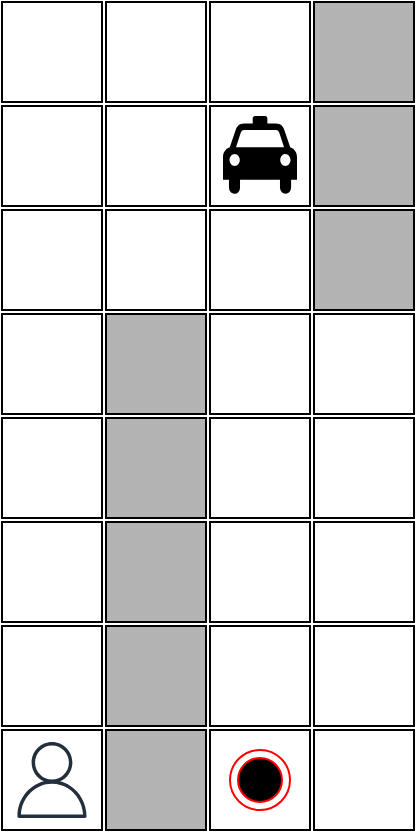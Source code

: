 <mxfile version="19.0.2" type="device"><diagram id="tNJmBUoDxnqjJc0c00nP" name="Page-1"><mxGraphModel dx="1422" dy="873" grid="1" gridSize="10" guides="1" tooltips="1" connect="1" arrows="1" fold="1" page="1" pageScale="1" pageWidth="850" pageHeight="1100" math="0" shadow="0"><root><mxCell id="0"/><mxCell id="1" parent="0"/><mxCell id="kb47WbbnUSf2NKxiao4H-1" value="" style="whiteSpace=wrap;html=1;aspect=fixed;" parent="1" vertex="1"><mxGeometry x="230" y="660" width="50" height="50" as="geometry"/></mxCell><mxCell id="kb47WbbnUSf2NKxiao4H-2" value="" style="whiteSpace=wrap;html=1;aspect=fixed;" parent="1" vertex="1"><mxGeometry x="282" y="660" width="50" height="50" as="geometry"/></mxCell><mxCell id="kb47WbbnUSf2NKxiao4H-3" value="" style="whiteSpace=wrap;html=1;aspect=fixed;" parent="1" vertex="1"><mxGeometry x="334" y="660" width="50" height="50" as="geometry"/></mxCell><mxCell id="kb47WbbnUSf2NKxiao4H-4" value="" style="whiteSpace=wrap;html=1;aspect=fixed;fillColor=#B3B3B3;" parent="1" vertex="1"><mxGeometry x="386" y="660" width="50" height="50" as="geometry"/></mxCell><mxCell id="kb47WbbnUSf2NKxiao4H-5" value="" style="whiteSpace=wrap;html=1;aspect=fixed;" parent="1" vertex="1"><mxGeometry x="230" y="712" width="50" height="50" as="geometry"/></mxCell><mxCell id="kb47WbbnUSf2NKxiao4H-6" value="" style="whiteSpace=wrap;html=1;aspect=fixed;" parent="1" vertex="1"><mxGeometry x="282" y="712" width="50" height="50" as="geometry"/></mxCell><mxCell id="kb47WbbnUSf2NKxiao4H-7" value="" style="whiteSpace=wrap;html=1;aspect=fixed;" parent="1" vertex="1"><mxGeometry x="334" y="712" width="50" height="50" as="geometry"/></mxCell><mxCell id="kb47WbbnUSf2NKxiao4H-8" value="" style="whiteSpace=wrap;html=1;aspect=fixed;fillColor=#B3B3B3;" parent="1" vertex="1"><mxGeometry x="386" y="712" width="50" height="50" as="geometry"/></mxCell><mxCell id="kb47WbbnUSf2NKxiao4H-9" value="" style="whiteSpace=wrap;html=1;aspect=fixed;" parent="1" vertex="1"><mxGeometry x="230" y="764" width="50" height="50" as="geometry"/></mxCell><mxCell id="kb47WbbnUSf2NKxiao4H-10" value="" style="whiteSpace=wrap;html=1;aspect=fixed;" parent="1" vertex="1"><mxGeometry x="282" y="764" width="50" height="50" as="geometry"/></mxCell><mxCell id="kb47WbbnUSf2NKxiao4H-11" value="" style="whiteSpace=wrap;html=1;aspect=fixed;" parent="1" vertex="1"><mxGeometry x="334" y="764" width="50" height="50" as="geometry"/></mxCell><mxCell id="kb47WbbnUSf2NKxiao4H-12" value="" style="whiteSpace=wrap;html=1;aspect=fixed;fillColor=#B3B3B3;" parent="1" vertex="1"><mxGeometry x="386" y="764" width="50" height="50" as="geometry"/></mxCell><mxCell id="kb47WbbnUSf2NKxiao4H-13" value="" style="shape=mxgraph.signs.transportation.taxi;html=1;pointerEvents=1;fillColor=#000000;strokeColor=none;verticalLabelPosition=bottom;verticalAlign=top;align=center;" parent="1" vertex="1"><mxGeometry x="340.5" y="717" width="37" height="40" as="geometry"/></mxCell><mxCell id="kb47WbbnUSf2NKxiao4H-23" value="" style="whiteSpace=wrap;html=1;aspect=fixed;" parent="1" vertex="1"><mxGeometry x="230" y="816" width="50" height="50" as="geometry"/></mxCell><mxCell id="kb47WbbnUSf2NKxiao4H-24" value="" style="whiteSpace=wrap;html=1;aspect=fixed;fillColor=#B3B3B3;" parent="1" vertex="1"><mxGeometry x="282" y="816" width="50" height="50" as="geometry"/></mxCell><mxCell id="kb47WbbnUSf2NKxiao4H-25" value="" style="whiteSpace=wrap;html=1;aspect=fixed;" parent="1" vertex="1"><mxGeometry x="334" y="816" width="50" height="50" as="geometry"/></mxCell><mxCell id="kb47WbbnUSf2NKxiao4H-26" value="" style="whiteSpace=wrap;html=1;aspect=fixed;fillColor=#FFFFFF;" parent="1" vertex="1"><mxGeometry x="386" y="816" width="50" height="50" as="geometry"/></mxCell><mxCell id="kb47WbbnUSf2NKxiao4H-30" value="" style="whiteSpace=wrap;html=1;aspect=fixed;" parent="1" vertex="1"><mxGeometry x="230" y="868" width="50" height="50" as="geometry"/></mxCell><mxCell id="kb47WbbnUSf2NKxiao4H-31" value="" style="whiteSpace=wrap;html=1;aspect=fixed;fillColor=#B3B3B3;" parent="1" vertex="1"><mxGeometry x="282" y="868" width="50" height="50" as="geometry"/></mxCell><mxCell id="kb47WbbnUSf2NKxiao4H-32" value="" style="whiteSpace=wrap;html=1;aspect=fixed;" parent="1" vertex="1"><mxGeometry x="334" y="868" width="50" height="50" as="geometry"/></mxCell><mxCell id="kb47WbbnUSf2NKxiao4H-33" value="" style="whiteSpace=wrap;html=1;aspect=fixed;fillColor=#FFFFFF;" parent="1" vertex="1"><mxGeometry x="386" y="868" width="50" height="50" as="geometry"/></mxCell><mxCell id="1towVgMfn-rUhUeNCm9Z-1" value="" style="whiteSpace=wrap;html=1;aspect=fixed;" vertex="1" parent="1"><mxGeometry x="230" y="920" width="50" height="50" as="geometry"/></mxCell><mxCell id="1towVgMfn-rUhUeNCm9Z-2" value="" style="whiteSpace=wrap;html=1;aspect=fixed;fillColor=#B3B3B3;" vertex="1" parent="1"><mxGeometry x="282" y="920" width="50" height="50" as="geometry"/></mxCell><mxCell id="1towVgMfn-rUhUeNCm9Z-3" value="" style="whiteSpace=wrap;html=1;aspect=fixed;" vertex="1" parent="1"><mxGeometry x="334" y="920" width="50" height="50" as="geometry"/></mxCell><mxCell id="1towVgMfn-rUhUeNCm9Z-4" value="" style="whiteSpace=wrap;html=1;aspect=fixed;fillColor=#FFFFFF;" vertex="1" parent="1"><mxGeometry x="386" y="920" width="50" height="50" as="geometry"/></mxCell><mxCell id="1towVgMfn-rUhUeNCm9Z-6" value="" style="whiteSpace=wrap;html=1;aspect=fixed;" vertex="1" parent="1"><mxGeometry x="230" y="972" width="50" height="50" as="geometry"/></mxCell><mxCell id="1towVgMfn-rUhUeNCm9Z-7" value="" style="whiteSpace=wrap;html=1;aspect=fixed;fillColor=#B3B3B3;" vertex="1" parent="1"><mxGeometry x="282" y="972" width="50" height="50" as="geometry"/></mxCell><mxCell id="1towVgMfn-rUhUeNCm9Z-8" value="" style="whiteSpace=wrap;html=1;aspect=fixed;" vertex="1" parent="1"><mxGeometry x="334" y="972" width="50" height="50" as="geometry"/></mxCell><mxCell id="1towVgMfn-rUhUeNCm9Z-9" value="" style="whiteSpace=wrap;html=1;aspect=fixed;fillColor=#FFFFFF;" vertex="1" parent="1"><mxGeometry x="386" y="972" width="50" height="50" as="geometry"/></mxCell><mxCell id="1towVgMfn-rUhUeNCm9Z-10" value="" style="whiteSpace=wrap;html=1;aspect=fixed;" vertex="1" parent="1"><mxGeometry x="230" y="1024" width="50" height="50" as="geometry"/></mxCell><mxCell id="1towVgMfn-rUhUeNCm9Z-11" value="" style="whiteSpace=wrap;html=1;aspect=fixed;fillColor=#B3B3B3;" vertex="1" parent="1"><mxGeometry x="282" y="1024" width="50" height="50" as="geometry"/></mxCell><mxCell id="1towVgMfn-rUhUeNCm9Z-12" value="" style="whiteSpace=wrap;html=1;aspect=fixed;" vertex="1" parent="1"><mxGeometry x="334" y="1024" width="50" height="50" as="geometry"/></mxCell><mxCell id="1towVgMfn-rUhUeNCm9Z-13" value="" style="whiteSpace=wrap;html=1;aspect=fixed;fillColor=#FFFFFF;" vertex="1" parent="1"><mxGeometry x="386" y="1024" width="50" height="50" as="geometry"/></mxCell><mxCell id="kb47WbbnUSf2NKxiao4H-38" value="" style="sketch=0;outlineConnect=0;fontColor=#232F3E;gradientColor=none;fillColor=#232F3D;strokeColor=none;dashed=0;verticalLabelPosition=bottom;verticalAlign=top;align=center;html=1;fontSize=12;fontStyle=0;aspect=fixed;pointerEvents=1;shape=mxgraph.aws4.user;" parent="1" vertex="1"><mxGeometry x="236" y="1030" width="38" height="38" as="geometry"/></mxCell><mxCell id="kb47WbbnUSf2NKxiao4H-37" value="" style="ellipse;html=1;shape=endState;fillColor=#000000;strokeColor=#ff0000;" parent="1" vertex="1"><mxGeometry x="344" y="1034" width="30" height="30" as="geometry"/></mxCell></root></mxGraphModel></diagram></mxfile>
